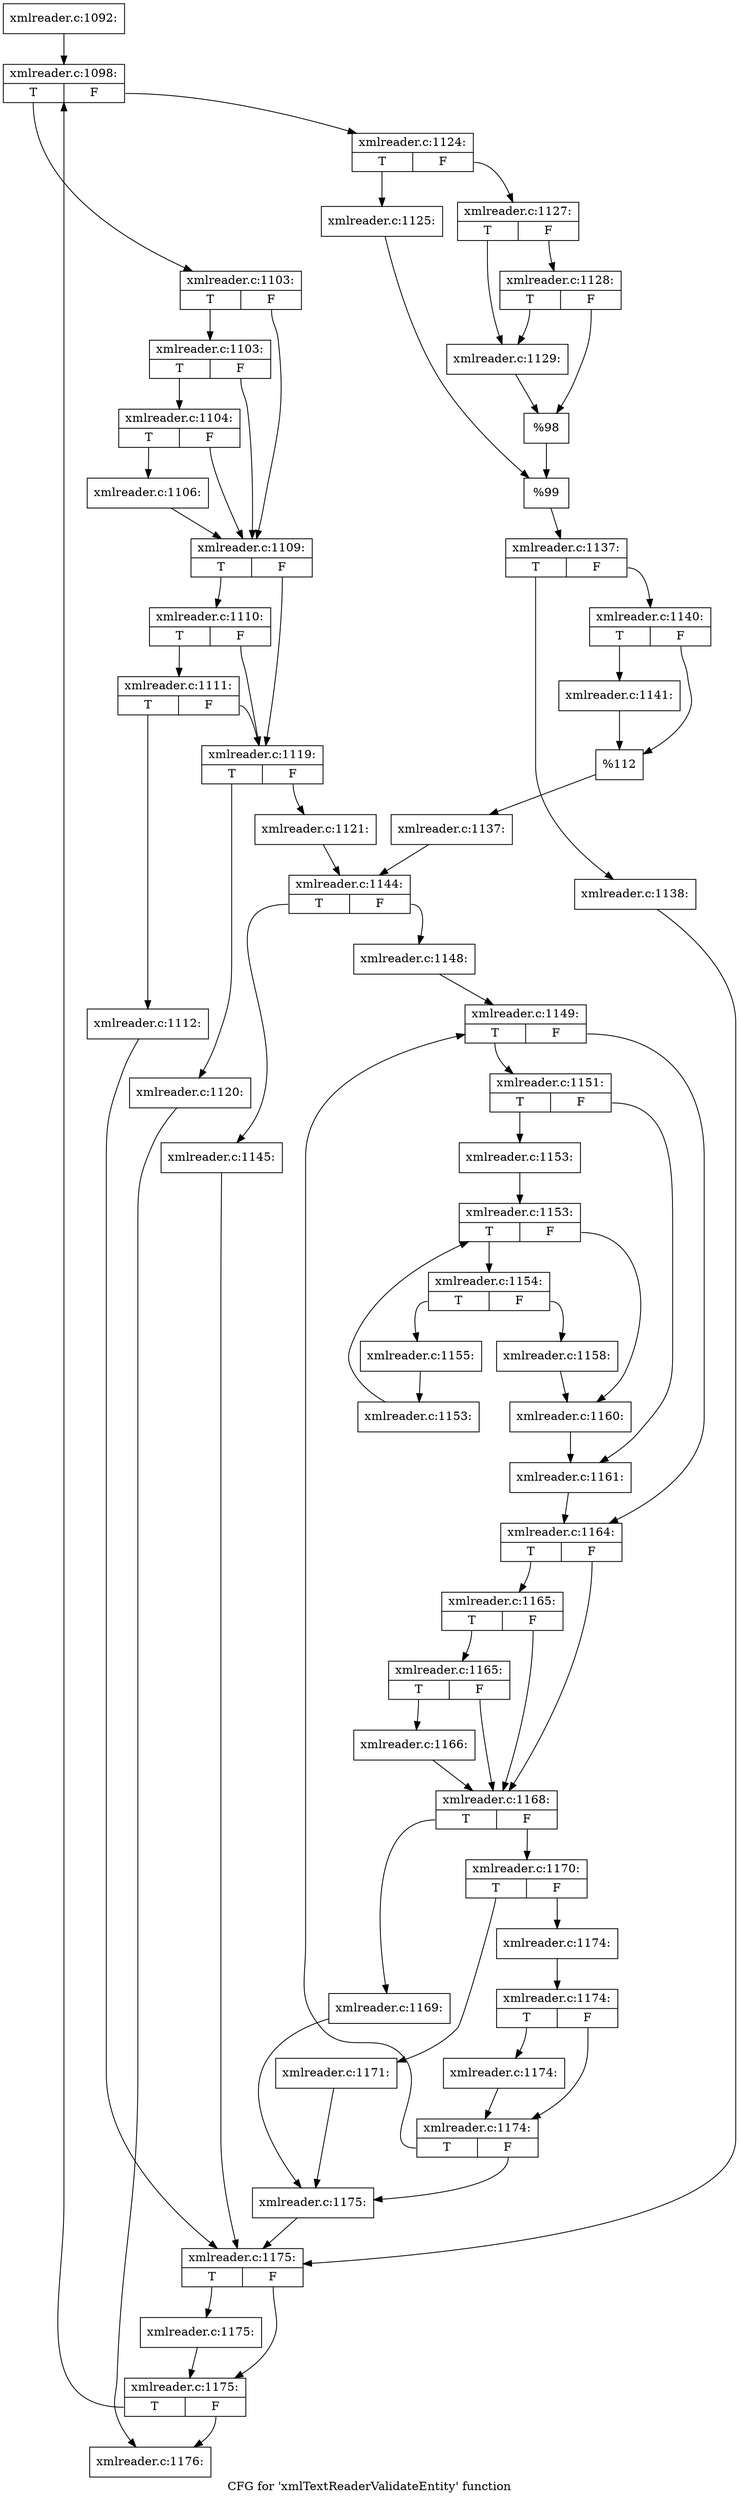 digraph "CFG for 'xmlTextReaderValidateEntity' function" {
	label="CFG for 'xmlTextReaderValidateEntity' function";

	Node0x55e44957ee40 [shape=record,label="{xmlreader.c:1092:}"];
	Node0x55e44957ee40 -> Node0x55e449580150;
	Node0x55e449580150 [shape=record,label="{xmlreader.c:1098:|{<s0>T|<s1>F}}"];
	Node0x55e449580150:s0 -> Node0x55e449580480;
	Node0x55e449580150:s1 -> Node0x55e449580520;
	Node0x55e449580480 [shape=record,label="{xmlreader.c:1103:|{<s0>T|<s1>F}}"];
	Node0x55e449580480:s0 -> Node0x55e449580ab0;
	Node0x55e449580480:s1 -> Node0x55e4495809e0;
	Node0x55e449580ab0 [shape=record,label="{xmlreader.c:1103:|{<s0>T|<s1>F}}"];
	Node0x55e449580ab0:s0 -> Node0x55e449580a30;
	Node0x55e449580ab0:s1 -> Node0x55e4495809e0;
	Node0x55e449580a30 [shape=record,label="{xmlreader.c:1104:|{<s0>T|<s1>F}}"];
	Node0x55e449580a30:s0 -> Node0x55e449580990;
	Node0x55e449580a30:s1 -> Node0x55e4495809e0;
	Node0x55e449580990 [shape=record,label="{xmlreader.c:1106:}"];
	Node0x55e449580990 -> Node0x55e4495809e0;
	Node0x55e4495809e0 [shape=record,label="{xmlreader.c:1109:|{<s0>T|<s1>F}}"];
	Node0x55e4495809e0:s0 -> Node0x55e449582190;
	Node0x55e4495809e0:s1 -> Node0x55e4495820c0;
	Node0x55e449582190 [shape=record,label="{xmlreader.c:1110:|{<s0>T|<s1>F}}"];
	Node0x55e449582190:s0 -> Node0x55e449582110;
	Node0x55e449582190:s1 -> Node0x55e4495820c0;
	Node0x55e449582110 [shape=record,label="{xmlreader.c:1111:|{<s0>T|<s1>F}}"];
	Node0x55e449582110:s0 -> Node0x55e449582020;
	Node0x55e449582110:s1 -> Node0x55e4495820c0;
	Node0x55e449582020 [shape=record,label="{xmlreader.c:1112:}"];
	Node0x55e449582020 -> Node0x55e449580100;
	Node0x55e4495820c0 [shape=record,label="{xmlreader.c:1119:|{<s0>T|<s1>F}}"];
	Node0x55e4495820c0:s0 -> Node0x55e449583630;
	Node0x55e4495820c0:s1 -> Node0x55e449583680;
	Node0x55e449583630 [shape=record,label="{xmlreader.c:1120:}"];
	Node0x55e449583630 -> Node0x55e4495800b0;
	Node0x55e449583680 [shape=record,label="{xmlreader.c:1121:}"];
	Node0x55e449583680 -> Node0x55e449584230;
	Node0x55e449580520 [shape=record,label="{xmlreader.c:1124:|{<s0>T|<s1>F}}"];
	Node0x55e449580520:s0 -> Node0x55e449582070;
	Node0x55e449580520:s1 -> Node0x55e4495844f0;
	Node0x55e449582070 [shape=record,label="{xmlreader.c:1125:}"];
	Node0x55e449582070 -> Node0x55e4495844a0;
	Node0x55e4495844f0 [shape=record,label="{xmlreader.c:1127:|{<s0>T|<s1>F}}"];
	Node0x55e4495844f0:s0 -> Node0x55e449584e30;
	Node0x55e4495844f0:s1 -> Node0x55e449584ed0;
	Node0x55e449584ed0 [shape=record,label="{xmlreader.c:1128:|{<s0>T|<s1>F}}"];
	Node0x55e449584ed0:s0 -> Node0x55e449584e30;
	Node0x55e449584ed0:s1 -> Node0x55e449584e80;
	Node0x55e449584e30 [shape=record,label="{xmlreader.c:1129:}"];
	Node0x55e449584e30 -> Node0x55e449584e80;
	Node0x55e449584e80 [shape=record,label="{%98}"];
	Node0x55e449584e80 -> Node0x55e4495844a0;
	Node0x55e4495844a0 [shape=record,label="{%99}"];
	Node0x55e4495844a0 -> Node0x55e4495804d0;
	Node0x55e4495804d0 [shape=record,label="{xmlreader.c:1137:|{<s0>T|<s1>F}}"];
	Node0x55e4495804d0:s0 -> Node0x55e449585ec0;
	Node0x55e4495804d0:s1 -> Node0x55e449585f60;
	Node0x55e449585ec0 [shape=record,label="{xmlreader.c:1138:}"];
	Node0x55e449585ec0 -> Node0x55e449580100;
	Node0x55e449585f60 [shape=record,label="{xmlreader.c:1140:|{<s0>T|<s1>F}}"];
	Node0x55e449585f60:s0 -> Node0x55e449586780;
	Node0x55e449585f60:s1 -> Node0x55e4495867d0;
	Node0x55e449586780 [shape=record,label="{xmlreader.c:1141:}"];
	Node0x55e449586780 -> Node0x55e4495867d0;
	Node0x55e4495867d0 [shape=record,label="{%112}"];
	Node0x55e4495867d0 -> Node0x55e449585f10;
	Node0x55e449585f10 [shape=record,label="{xmlreader.c:1137:}"];
	Node0x55e449585f10 -> Node0x55e449584230;
	Node0x55e449584230 [shape=record,label="{xmlreader.c:1144:|{<s0>T|<s1>F}}"];
	Node0x55e449584230:s0 -> Node0x55e449586f90;
	Node0x55e449584230:s1 -> Node0x55e449586fe0;
	Node0x55e449586f90 [shape=record,label="{xmlreader.c:1145:}"];
	Node0x55e449586f90 -> Node0x55e449580100;
	Node0x55e449586fe0 [shape=record,label="{xmlreader.c:1148:}"];
	Node0x55e449586fe0 -> Node0x55e449587860;
	Node0x55e449587860 [shape=record,label="{xmlreader.c:1149:|{<s0>T|<s1>F}}"];
	Node0x55e449587860:s0 -> Node0x55e449587db0;
	Node0x55e449587860:s1 -> Node0x55e449587e00;
	Node0x55e449587db0 [shape=record,label="{xmlreader.c:1151:|{<s0>T|<s1>F}}"];
	Node0x55e449587db0:s0 -> Node0x55e4495884d0;
	Node0x55e449587db0:s1 -> Node0x55e449588520;
	Node0x55e4495884d0 [shape=record,label="{xmlreader.c:1153:}"];
	Node0x55e4495884d0 -> Node0x55e449588940;
	Node0x55e449588940 [shape=record,label="{xmlreader.c:1153:|{<s0>T|<s1>F}}"];
	Node0x55e449588940:s0 -> Node0x55e449588ea0;
	Node0x55e449588940:s1 -> Node0x55e449588b00;
	Node0x55e449588ea0 [shape=record,label="{xmlreader.c:1154:|{<s0>T|<s1>F}}"];
	Node0x55e449588ea0:s0 -> Node0x55e449589050;
	Node0x55e449588ea0:s1 -> Node0x55e4495890f0;
	Node0x55e449589050 [shape=record,label="{xmlreader.c:1155:}"];
	Node0x55e449589050 -> Node0x55e4495890a0;
	Node0x55e4495890f0 [shape=record,label="{xmlreader.c:1158:}"];
	Node0x55e4495890f0 -> Node0x55e449588b00;
	Node0x55e4495890a0 [shape=record,label="{xmlreader.c:1153:}"];
	Node0x55e4495890a0 -> Node0x55e449588940;
	Node0x55e449588b00 [shape=record,label="{xmlreader.c:1160:}"];
	Node0x55e449588b00 -> Node0x55e449588520;
	Node0x55e449588520 [shape=record,label="{xmlreader.c:1161:}"];
	Node0x55e449588520 -> Node0x55e449587e00;
	Node0x55e449587e00 [shape=record,label="{xmlreader.c:1164:|{<s0>T|<s1>F}}"];
	Node0x55e449587e00:s0 -> Node0x55e44958a2d0;
	Node0x55e449587e00:s1 -> Node0x55e44958a200;
	Node0x55e44958a2d0 [shape=record,label="{xmlreader.c:1165:|{<s0>T|<s1>F}}"];
	Node0x55e44958a2d0:s0 -> Node0x55e44958a250;
	Node0x55e44958a2d0:s1 -> Node0x55e44958a200;
	Node0x55e44958a250 [shape=record,label="{xmlreader.c:1165:|{<s0>T|<s1>F}}"];
	Node0x55e44958a250:s0 -> Node0x55e44958a1b0;
	Node0x55e44958a250:s1 -> Node0x55e44958a200;
	Node0x55e44958a1b0 [shape=record,label="{xmlreader.c:1166:}"];
	Node0x55e44958a1b0 -> Node0x55e44958a200;
	Node0x55e44958a200 [shape=record,label="{xmlreader.c:1168:|{<s0>T|<s1>F}}"];
	Node0x55e44958a200:s0 -> Node0x55e44958b2d0;
	Node0x55e44958a200:s1 -> Node0x55e44958b320;
	Node0x55e44958b2d0 [shape=record,label="{xmlreader.c:1169:}"];
	Node0x55e44958b2d0 -> Node0x55e4495877c0;
	Node0x55e44958b320 [shape=record,label="{xmlreader.c:1170:|{<s0>T|<s1>F}}"];
	Node0x55e44958b320:s0 -> Node0x55e44958b730;
	Node0x55e44958b320:s1 -> Node0x55e44958b780;
	Node0x55e44958b730 [shape=record,label="{xmlreader.c:1171:}"];
	Node0x55e44958b730 -> Node0x55e4495877c0;
	Node0x55e44958b780 [shape=record,label="{xmlreader.c:1174:}"];
	Node0x55e44958b780 -> Node0x55e449587810;
	Node0x55e449587810 [shape=record,label="{xmlreader.c:1174:|{<s0>T|<s1>F}}"];
	Node0x55e449587810:s0 -> Node0x55e44958c070;
	Node0x55e449587810:s1 -> Node0x55e44958c020;
	Node0x55e44958c070 [shape=record,label="{xmlreader.c:1174:}"];
	Node0x55e44958c070 -> Node0x55e44958c020;
	Node0x55e44958c020 [shape=record,label="{xmlreader.c:1174:|{<s0>T|<s1>F}}"];
	Node0x55e44958c020:s0 -> Node0x55e449587860;
	Node0x55e44958c020:s1 -> Node0x55e4495877c0;
	Node0x55e4495877c0 [shape=record,label="{xmlreader.c:1175:}"];
	Node0x55e4495877c0 -> Node0x55e449580100;
	Node0x55e449580100 [shape=record,label="{xmlreader.c:1175:|{<s0>T|<s1>F}}"];
	Node0x55e449580100:s0 -> Node0x55e44958c7e0;
	Node0x55e449580100:s1 -> Node0x55e44958c790;
	Node0x55e44958c7e0 [shape=record,label="{xmlreader.c:1175:}"];
	Node0x55e44958c7e0 -> Node0x55e44958c790;
	Node0x55e44958c790 [shape=record,label="{xmlreader.c:1175:|{<s0>T|<s1>F}}"];
	Node0x55e44958c790:s0 -> Node0x55e449580150;
	Node0x55e44958c790:s1 -> Node0x55e4495800b0;
	Node0x55e4495800b0 [shape=record,label="{xmlreader.c:1176:}"];
}
